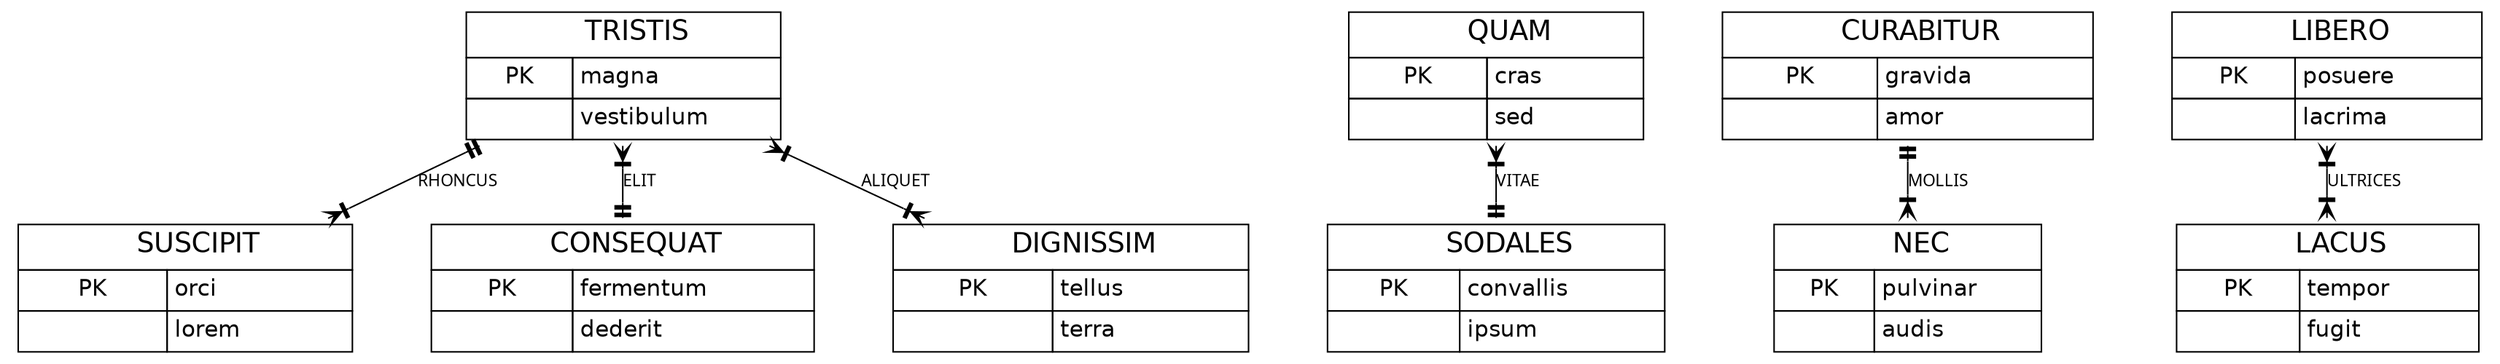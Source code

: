 // Generated by Mocodo 4.0.2

digraph{
  layout=dot
  bgcolor="#FFFFFF"
  nodesep=0.5

  // Nodes
  node [
      shape=none
      fontcolor="#000000"
      fontsize=15
      fontname="Helvetica"
]
  node [
      shape=none
      fontcolor="#000000"
      fontsize=15
      fontname="Helvetica"
]
  1 [label=<<table
        border="0"
        cellborder="1"
        cellspacing="0"
        bgcolor="#FFFFFF"
        color="#000000"
        cellpadding="4"
    >
        <tr>
            <td bgcolor="#FFFFFF" colspan="2">
                <font
                    color="#000000"
                    point-size="18"
                >SUSCIPIT</font>
            </td>
        </tr>
        <tr><td>PK</td><td align="left">orci</td></tr>
        <tr><td> </td><td align="left">lorem</td></tr>
    </table>
>]
  2 [label=<<table
        border="0"
        cellborder="1"
        cellspacing="0"
        bgcolor="#FFFFFF"
        color="#000000"
        cellpadding="4"
    >
        <tr>
            <td bgcolor="#FFFFFF" colspan="2">
                <font
                    color="#000000"
                    point-size="18"
                >SODALES</font>
            </td>
        </tr>
        <tr><td>PK</td><td align="left">convallis</td></tr>
        <tr><td> </td><td align="left">ipsum</td></tr>
    </table>
>]
  3 [label=<<table
        border="0"
        cellborder="1"
        cellspacing="0"
        bgcolor="#FFFFFF"
        color="#000000"
        cellpadding="4"
    >
        <tr>
            <td bgcolor="#FFFFFF" colspan="2">
                <font
                    color="#000000"
                    point-size="18"
                >QUAM</font>
            </td>
        </tr>
        <tr><td>PK</td><td align="left">cras</td></tr>
        <tr><td> </td><td align="left">sed</td></tr>
    </table>
>]
  4 [label=<<table
        border="0"
        cellborder="1"
        cellspacing="0"
        bgcolor="#FFFFFF"
        color="#000000"
        cellpadding="4"
    >
        <tr>
            <td bgcolor="#FFFFFF" colspan="2">
                <font
                    color="#000000"
                    point-size="18"
                >CONSEQUAT</font>
            </td>
        </tr>
        <tr><td>PK</td><td align="left">fermentum</td></tr>
        <tr><td> </td><td align="left">dederit</td></tr>
    </table>
>]
  5 [label=<<table
        border="0"
        cellborder="1"
        cellspacing="0"
        bgcolor="#FFFFFF"
        color="#000000"
        cellpadding="4"
    >
        <tr>
            <td bgcolor="#FFFFFF" colspan="2">
                <font
                    color="#000000"
                    point-size="18"
                >TRISTIS</font>
            </td>
        </tr>
        <tr><td>PK</td><td align="left">magna</td></tr>
        <tr><td> </td><td align="left">vestibulum</td></tr>
    </table>
>]
  6 [label=<<table
        border="0"
        cellborder="1"
        cellspacing="0"
        bgcolor="#FFFFFF"
        color="#000000"
        cellpadding="4"
    >
        <tr>
            <td bgcolor="#FFFFFF" colspan="2">
                <font
                    color="#000000"
                    point-size="18"
                >NEC</font>
            </td>
        </tr>
        <tr><td>PK</td><td align="left">pulvinar</td></tr>
        <tr><td> </td><td align="left">audis</td></tr>
    </table>
>]
  7 [label=<<table
        border="0"
        cellborder="1"
        cellspacing="0"
        bgcolor="#FFFFFF"
        color="#000000"
        cellpadding="4"
    >
        <tr>
            <td bgcolor="#FFFFFF" colspan="2">
                <font
                    color="#000000"
                    point-size="18"
                >CURABITUR</font>
            </td>
        </tr>
        <tr><td>PK</td><td align="left">gravida</td></tr>
        <tr><td> </td><td align="left">amor</td></tr>
    </table>
>]
  8 [label=<<table
        border="0"
        cellborder="1"
        cellspacing="0"
        bgcolor="#FFFFFF"
        color="#000000"
        cellpadding="4"
    >
        <tr>
            <td bgcolor="#FFFFFF" colspan="2">
                <font
                    color="#000000"
                    point-size="18"
                >DIGNISSIM</font>
            </td>
        </tr>
        <tr><td>PK</td><td align="left">tellus</td></tr>
        <tr><td> </td><td align="left">terra</td></tr>
    </table>
>]
  9 [label=<<table
        border="0"
        cellborder="1"
        cellspacing="0"
        bgcolor="#FFFFFF"
        color="#000000"
        cellpadding="4"
    >
        <tr>
            <td bgcolor="#FFFFFF" colspan="2">
                <font
                    color="#000000"
                    point-size="18"
                >LACUS</font>
            </td>
        </tr>
        <tr><td>PK</td><td align="left">tempor</td></tr>
        <tr><td> </td><td align="left">fugit</td></tr>
    </table>
>]
  10 [label=<<table
        border="0"
        cellborder="1"
        cellspacing="0"
        bgcolor="#FFFFFF"
        color="#000000"
        cellpadding="4"
    >
        <tr>
            <td bgcolor="#FFFFFF" colspan="2">
                <font
                    color="#000000"
                    point-size="18"
                >LIBERO</font>
            </td>
        </tr>
        <tr><td>PK</td><td align="left">posuere</td></tr>
        <tr><td> </td><td align="left">lacrima</td></tr>
    </table>
>]

  // Edges
  edge [
    penwidth=1
    color="#000000"
    fontcolor="#000000"
    fontname="Futura"
    fontsize=11
    dir=both
  ]
  5 -> 1 [arrowhead="crowtee" arrowtail="teetee" label="RHONCUS"]
  3 -> 2 [arrowhead="teetee" arrowtail="crowtee" label="VITAE"]
  5 -> 4 [arrowhead="teetee" arrowtail="crowtee" label="ELIT"]
  7 -> 6 [arrowhead="crowtee" arrowtail="teetee" label="MOLLIS"]
  5 -> 8 [arrowhead="crowtee" arrowtail="crowtee" label="ALIQUET"]
  10 -> 9 [arrowhead="crowtee" arrowtail="crowtee" label="ULTRICES"]
}